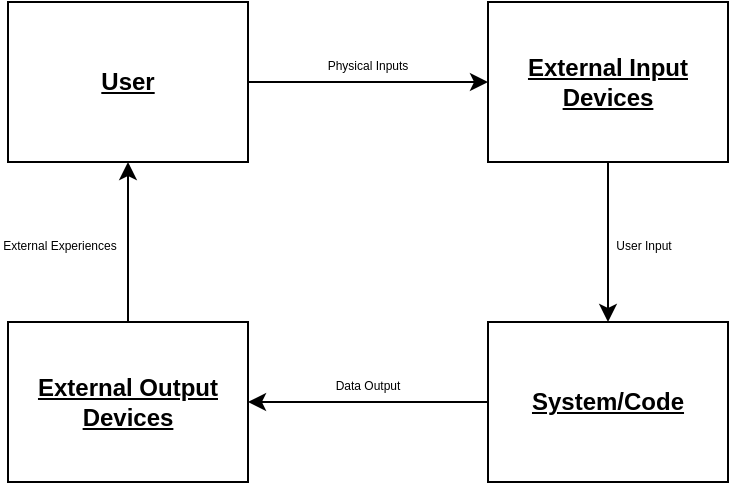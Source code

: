 <mxfile version="12.0.0" pages="3"><diagram id="Hus_qMaBpjH5xvzhXRg9" name="Page-1"><mxGraphModel dx="1683" dy="975" grid="1" gridSize="10" guides="1" tooltips="1" connect="1" arrows="1" fold="1" page="1" pageScale="1" pageWidth="1800" pageHeight="1100" math="0" shadow="0"><root><mxCell id="0"/><mxCell id="1" parent="0"/><mxCell id="OMGSvX6y0arbuARqFivz-1" value="&lt;u&gt;&lt;b&gt;User&lt;/b&gt;&lt;/u&gt;" style="rounded=0;whiteSpace=wrap;html=1;" vertex="1" parent="1"><mxGeometry x="40" y="40" width="120" height="80" as="geometry"/></mxCell><mxCell id="OMGSvX6y0arbuARqFivz-2" style="edgeStyle=orthogonalEdgeStyle;rounded=0;orthogonalLoop=1;jettySize=auto;html=1;exitX=0.5;exitY=1;exitDx=0;exitDy=0;entryX=0.5;entryY=0;entryDx=0;entryDy=0;" edge="1" parent="1" source="OMGSvX6y0arbuARqFivz-3" target="OMGSvX6y0arbuARqFivz-5"><mxGeometry relative="1" as="geometry"/></mxCell><mxCell id="OMGSvX6y0arbuARqFivz-3" value="&lt;u&gt;&lt;b&gt;External Input Devices&lt;/b&gt;&lt;/u&gt;" style="rounded=0;whiteSpace=wrap;html=1;" vertex="1" parent="1"><mxGeometry x="280" y="40" width="120" height="80" as="geometry"/></mxCell><mxCell id="OMGSvX6y0arbuARqFivz-4" style="edgeStyle=orthogonalEdgeStyle;rounded=0;orthogonalLoop=1;jettySize=auto;html=1;exitX=0;exitY=0.5;exitDx=0;exitDy=0;entryX=1;entryY=0.5;entryDx=0;entryDy=0;" edge="1" parent="1" source="OMGSvX6y0arbuARqFivz-5" target="OMGSvX6y0arbuARqFivz-7"><mxGeometry relative="1" as="geometry"/></mxCell><mxCell id="OMGSvX6y0arbuARqFivz-5" value="&lt;b&gt;&lt;u&gt;System/Code&lt;/u&gt;&lt;/b&gt;" style="rounded=0;whiteSpace=wrap;html=1;" vertex="1" parent="1"><mxGeometry x="280" y="200" width="120" height="80" as="geometry"/></mxCell><mxCell id="OMGSvX6y0arbuARqFivz-6" style="edgeStyle=orthogonalEdgeStyle;rounded=0;orthogonalLoop=1;jettySize=auto;html=1;exitX=0.5;exitY=0;exitDx=0;exitDy=0;entryX=0.5;entryY=1;entryDx=0;entryDy=0;" edge="1" parent="1" source="OMGSvX6y0arbuARqFivz-7" target="OMGSvX6y0arbuARqFivz-1"><mxGeometry relative="1" as="geometry"/></mxCell><mxCell id="OMGSvX6y0arbuARqFivz-7" value="&lt;u&gt;&lt;b&gt;External Output Devices&lt;/b&gt;&lt;/u&gt;" style="rounded=0;whiteSpace=wrap;html=1;" vertex="1" parent="1"><mxGeometry x="40" y="200" width="120" height="80" as="geometry"/></mxCell><mxCell id="OMGSvX6y0arbuARqFivz-8" value="" style="endArrow=classic;html=1;exitX=1;exitY=0.5;exitDx=0;exitDy=0;entryX=0;entryY=0.5;entryDx=0;entryDy=0;" edge="1" parent="1" source="OMGSvX6y0arbuARqFivz-1" target="OMGSvX6y0arbuARqFivz-3"><mxGeometry width="50" height="50" relative="1" as="geometry"><mxPoint x="200" y="100" as="sourcePoint"/><mxPoint x="250" y="50" as="targetPoint"/></mxGeometry></mxCell><mxCell id="OMGSvX6y0arbuARqFivz-9" value="&lt;font style=&quot;font-size: 6px&quot;&gt;Physical Inputs&lt;/font&gt;" style="text;html=1;strokeColor=none;fillColor=none;align=center;verticalAlign=middle;whiteSpace=wrap;rounded=0;" vertex="1" parent="1"><mxGeometry x="190" y="60" width="60" height="20" as="geometry"/></mxCell><mxCell id="OMGSvX6y0arbuARqFivz-10" value="&lt;font style=&quot;font-size: 6px&quot;&gt;User Input&lt;/font&gt;" style="text;html=1;strokeColor=none;fillColor=none;align=center;verticalAlign=middle;whiteSpace=wrap;rounded=0;" vertex="1" parent="1"><mxGeometry x="328" y="150" width="60" height="20" as="geometry"/></mxCell><mxCell id="OMGSvX6y0arbuARqFivz-11" value="&lt;font style=&quot;font-size: 6px&quot;&gt;Data Output&lt;/font&gt;" style="text;html=1;strokeColor=none;fillColor=none;align=center;verticalAlign=middle;whiteSpace=wrap;rounded=0;" vertex="1" parent="1"><mxGeometry x="190" y="220" width="60" height="20" as="geometry"/></mxCell><mxCell id="OMGSvX6y0arbuARqFivz-12" value="&lt;font style=&quot;font-size: 6px&quot;&gt;External Experiences&lt;/font&gt;" style="text;html=1;strokeColor=none;fillColor=none;align=center;verticalAlign=middle;whiteSpace=wrap;rounded=0;" vertex="1" parent="1"><mxGeometry x="36" y="150" width="60" height="20" as="geometry"/></mxCell></root></mxGraphModel></diagram><diagram name="Page-2" id="OCaza4iy1yoNEgbGhrGX"><mxGraphModel dx="962" dy="557" grid="1" gridSize="10" guides="1" tooltips="1" connect="1" arrows="1" fold="1" page="1" pageScale="1" pageWidth="850" pageHeight="1100" math="0" shadow="0"><root><mxCell id="-nshCDQJEAJFVjzK7Rkb-0"/><mxCell id="-nshCDQJEAJFVjzK7Rkb-1" parent="-nshCDQJEAJFVjzK7Rkb-0"/><mxCell id="I6M-ZJxbBnzjIBZp0_yV-12" style="edgeStyle=orthogonalEdgeStyle;rounded=0;orthogonalLoop=1;jettySize=auto;html=1;exitX=1;exitY=0.5;exitDx=0;exitDy=0;entryX=0;entryY=0.5;entryDx=0;entryDy=0;" edge="1" parent="-nshCDQJEAJFVjzK7Rkb-1" source="-nshCDQJEAJFVjzK7Rkb-2" target="I6M-ZJxbBnzjIBZp0_yV-0"><mxGeometry relative="1" as="geometry"/></mxCell><mxCell id="-nshCDQJEAJFVjzK7Rkb-2" value="" style="rounded=0;whiteSpace=wrap;html=1;" vertex="1" parent="-nshCDQJEAJFVjzK7Rkb-1"><mxGeometry x="40" y="40" width="200" height="80" as="geometry"/></mxCell><mxCell id="-nshCDQJEAJFVjzK7Rkb-3" value="&lt;u&gt;&lt;b&gt;User&lt;/b&gt;&lt;/u&gt;" style="text;html=1;strokeColor=none;fillColor=none;align=center;verticalAlign=middle;whiteSpace=wrap;rounded=0;" vertex="1" parent="-nshCDQJEAJFVjzK7Rkb-1"><mxGeometry x="120" y="50" width="40" height="20" as="geometry"/></mxCell><mxCell id="-nshCDQJEAJFVjzK7Rkb-4" value="&lt;font style=&quot;font-size: 6px&quot;&gt;&lt;b&gt;Output Methods:&lt;/b&gt;&amp;nbsp; Hands&lt;br&gt;&lt;b&gt;Input Methods:&amp;nbsp;&lt;/b&gt; Eyes, Ears, Hands (Controller Vibration)&lt;br&gt;&lt;/font&gt;" style="text;html=1;strokeColor=none;fillColor=none;align=left;verticalAlign=middle;whiteSpace=wrap;rounded=0;" vertex="1" parent="-nshCDQJEAJFVjzK7Rkb-1"><mxGeometry x="45" y="70" width="190" height="30" as="geometry"/></mxCell><mxCell id="I6M-ZJxbBnzjIBZp0_yV-13" style="edgeStyle=orthogonalEdgeStyle;rounded=0;orthogonalLoop=1;jettySize=auto;html=1;exitX=0.5;exitY=1;exitDx=0;exitDy=0;entryX=0.5;entryY=0;entryDx=0;entryDy=0;" edge="1" parent="-nshCDQJEAJFVjzK7Rkb-1" source="I6M-ZJxbBnzjIBZp0_yV-0" target="I6M-ZJxbBnzjIBZp0_yV-3"><mxGeometry relative="1" as="geometry"><Array as="points"><mxPoint x="541" y="186"/></Array></mxGeometry></mxCell><mxCell id="I6M-ZJxbBnzjIBZp0_yV-0" value="" style="rounded=0;whiteSpace=wrap;html=1;" vertex="1" parent="-nshCDQJEAJFVjzK7Rkb-1"><mxGeometry x="440.686" y="40" width="200" height="80" as="geometry"/></mxCell><mxCell id="I6M-ZJxbBnzjIBZp0_yV-1" value="&lt;u&gt;&lt;b&gt;External Input Devices&lt;/b&gt;&lt;/u&gt;" style="text;html=1;strokeColor=none;fillColor=none;align=center;verticalAlign=middle;whiteSpace=wrap;rounded=0;" vertex="1" parent="-nshCDQJEAJFVjzK7Rkb-1"><mxGeometry x="471" y="50" width="139" height="20" as="geometry"/></mxCell><mxCell id="I6M-ZJxbBnzjIBZp0_yV-2" value="&lt;font style=&quot;font-size: 6px&quot;&gt;&lt;b&gt;Objects:&amp;nbsp;&lt;/b&gt; Keyboard, Mouse, Controller&lt;br&gt;&lt;b&gt;Input:&lt;/b&gt;&amp;nbsp; Interaction from User&lt;br&gt;&lt;b&gt;Output:&lt;/b&gt;&amp;nbsp; Depiction of this Interaction in a Usable Data Format&lt;br&gt;&lt;/font&gt;" style="text;html=1;strokeColor=none;fillColor=none;align=left;verticalAlign=middle;whiteSpace=wrap;rounded=0;" vertex="1" parent="-nshCDQJEAJFVjzK7Rkb-1"><mxGeometry x="446" y="70" width="190" height="40" as="geometry"/></mxCell><mxCell id="I6M-ZJxbBnzjIBZp0_yV-14" style="edgeStyle=orthogonalEdgeStyle;rounded=0;orthogonalLoop=1;jettySize=auto;html=1;exitX=0;exitY=0.5;exitDx=0;exitDy=0;entryX=1;entryY=0.5;entryDx=0;entryDy=0;" edge="1" parent="-nshCDQJEAJFVjzK7Rkb-1" source="I6M-ZJxbBnzjIBZp0_yV-3" target="I6M-ZJxbBnzjIBZp0_yV-8"><mxGeometry relative="1" as="geometry"/></mxCell><mxCell id="I6M-ZJxbBnzjIBZp0_yV-3" value="" style="rounded=0;whiteSpace=wrap;html=1;" vertex="1" parent="-nshCDQJEAJFVjzK7Rkb-1"><mxGeometry x="441" y="251" width="200" height="130" as="geometry"/></mxCell><mxCell id="I6M-ZJxbBnzjIBZp0_yV-4" value="&lt;u&gt;&lt;b&gt;System/Code&lt;/b&gt;&lt;/u&gt;" style="text;html=1;strokeColor=none;fillColor=none;align=center;verticalAlign=middle;whiteSpace=wrap;rounded=0;" vertex="1" parent="-nshCDQJEAJFVjzK7Rkb-1"><mxGeometry x="471" y="261" width="139" height="20" as="geometry"/></mxCell><mxCell id="I6M-ZJxbBnzjIBZp0_yV-5" value="&lt;font style=&quot;font-size: 6px&quot;&gt;&lt;b&gt;Input:&lt;/b&gt;&amp;nbsp; Interaction from User&lt;br&gt;&lt;br&gt;&lt;br&gt;&lt;br&gt;&lt;br&gt;&lt;b&gt;Output:&lt;/b&gt;&amp;nbsp; Depiction of this Interaction in a Usable Data Format&lt;br&gt;&lt;/font&gt;" style="text;html=1;strokeColor=none;fillColor=none;align=left;verticalAlign=middle;whiteSpace=wrap;rounded=0;" vertex="1" parent="-nshCDQJEAJFVjzK7Rkb-1"><mxGeometry x="446" y="284" width="190" height="81" as="geometry"/></mxCell><mxCell id="I6M-ZJxbBnzjIBZp0_yV-6" value="" style="rounded=0;whiteSpace=wrap;html=1;align=left;" vertex="1" parent="-nshCDQJEAJFVjzK7Rkb-1"><mxGeometry x="456" y="301" width="170" height="50" as="geometry"/></mxCell><mxCell id="I6M-ZJxbBnzjIBZp0_yV-7" value="&lt;font style=&quot;font-size: 6px&quot;&gt;From this data, use valid inputs to modify the game state and modify the state from variables/changes in the system's internal state&lt;/font&gt;" style="text;html=1;strokeColor=none;fillColor=none;align=left;verticalAlign=middle;whiteSpace=wrap;rounded=0;" vertex="1" parent="-nshCDQJEAJFVjzK7Rkb-1"><mxGeometry x="461" y="293" width="160" height="58" as="geometry"/></mxCell><mxCell id="I6M-ZJxbBnzjIBZp0_yV-11" style="edgeStyle=orthogonalEdgeStyle;rounded=0;orthogonalLoop=1;jettySize=auto;html=1;exitX=0.5;exitY=0;exitDx=0;exitDy=0;entryX=0.5;entryY=1;entryDx=0;entryDy=0;" edge="1" parent="-nshCDQJEAJFVjzK7Rkb-1" source="I6M-ZJxbBnzjIBZp0_yV-8" target="-nshCDQJEAJFVjzK7Rkb-2"><mxGeometry relative="1" as="geometry"/></mxCell><mxCell id="I6M-ZJxbBnzjIBZp0_yV-8" value="" style="rounded=0;whiteSpace=wrap;html=1;" vertex="1" parent="-nshCDQJEAJFVjzK7Rkb-1"><mxGeometry x="40" y="266" width="200" height="100" as="geometry"/></mxCell><mxCell id="I6M-ZJxbBnzjIBZp0_yV-9" value="&lt;u&gt;&lt;b&gt;External Output Devices&lt;/b&gt;&lt;/u&gt;" style="text;html=1;strokeColor=none;fillColor=none;align=center;verticalAlign=middle;whiteSpace=wrap;rounded=0;" vertex="1" parent="-nshCDQJEAJFVjzK7Rkb-1"><mxGeometry x="65.5" y="276" width="150" height="20" as="geometry"/></mxCell><mxCell id="I6M-ZJxbBnzjIBZp0_yV-10" value="&lt;font style=&quot;font-size: 6px&quot;&gt;&lt;b&gt;Input:&lt;/b&gt;&amp;nbsp; Data for Outputting (Images, Audio, User Feedback (Controller Vibration)&lt;br&gt;&lt;b&gt;Output:&lt;/b&gt;&amp;nbsp; Output data accordingly (Images to Display, Audio to Speakers/Headphones, Vibration to Controller)&lt;br&gt;&lt;/font&gt;" style="text;html=1;strokeColor=none;fillColor=none;align=left;verticalAlign=middle;whiteSpace=wrap;rounded=0;" vertex="1" parent="-nshCDQJEAJFVjzK7Rkb-1"><mxGeometry x="46" y="296" width="190" height="60" as="geometry"/></mxCell><mxCell id="I6M-ZJxbBnzjIBZp0_yV-15" value="&lt;font style=&quot;font-size: 6px&quot;&gt;Output from System&lt;/font&gt;" style="text;html=1;strokeColor=none;fillColor=none;align=center;verticalAlign=middle;whiteSpace=wrap;rounded=0;" vertex="1" parent="-nshCDQJEAJFVjzK7Rkb-1"><mxGeometry x="310" y="296" width="60" height="20" as="geometry"/></mxCell><mxCell id="I6M-ZJxbBnzjIBZp0_yV-16" value="&lt;font style=&quot;font-size: 6px&quot;&gt;Input to External Output Devices&lt;/font&gt;" style="text;html=1;strokeColor=none;fillColor=none;align=center;verticalAlign=middle;whiteSpace=wrap;rounded=0;" vertex="1" parent="-nshCDQJEAJFVjzK7Rkb-1"><mxGeometry x="290" y="310" width="100" height="20" as="geometry"/></mxCell><mxCell id="I6M-ZJxbBnzjIBZp0_yV-17" value="&lt;font style=&quot;font-size: 6px&quot;&gt;Output from User&lt;/font&gt;" style="text;html=1;strokeColor=none;fillColor=none;align=center;verticalAlign=middle;whiteSpace=wrap;rounded=0;" vertex="1" parent="-nshCDQJEAJFVjzK7Rkb-1"><mxGeometry x="310" y="60" width="60" height="20" as="geometry"/></mxCell><mxCell id="I6M-ZJxbBnzjIBZp0_yV-18" value="&lt;font style=&quot;font-size: 6px&quot;&gt;Input to External Input Devices&lt;/font&gt;" style="text;html=1;strokeColor=none;fillColor=none;align=center;verticalAlign=middle;whiteSpace=wrap;rounded=0;" vertex="1" parent="-nshCDQJEAJFVjzK7Rkb-1"><mxGeometry x="290" y="74" width="100" height="20" as="geometry"/></mxCell><mxCell id="I6M-ZJxbBnzjIBZp0_yV-19" value="&lt;font style=&quot;font-size: 6px&quot;&gt;Input to System&lt;/font&gt;" style="text;html=1;strokeColor=none;fillColor=none;align=center;verticalAlign=middle;whiteSpace=wrap;rounded=0;" vertex="1" parent="-nshCDQJEAJFVjzK7Rkb-1"><mxGeometry x="537" y="170.5" width="60" height="20" as="geometry"/></mxCell><mxCell id="I6M-ZJxbBnzjIBZp0_yV-20" value="&lt;font style=&quot;font-size: 6px&quot;&gt;Output from External Input Devices&lt;/font&gt;" style="text;html=1;strokeColor=none;fillColor=none;align=center;verticalAlign=middle;whiteSpace=wrap;rounded=0;" vertex="1" parent="-nshCDQJEAJFVjzK7Rkb-1"><mxGeometry x="477" y="170.5" width="60" height="20" as="geometry"/></mxCell><mxCell id="I6M-ZJxbBnzjIBZp0_yV-24" value="&lt;font style=&quot;font-size: 6px&quot;&gt;Input to User&lt;/font&gt;" style="text;html=1;strokeColor=none;fillColor=none;align=center;verticalAlign=middle;whiteSpace=wrap;rounded=0;" vertex="1" parent="-nshCDQJEAJFVjzK7Rkb-1"><mxGeometry x="137" y="181" width="60" height="20" as="geometry"/></mxCell><mxCell id="I6M-ZJxbBnzjIBZp0_yV-25" value="&lt;font style=&quot;font-size: 6px&quot;&gt;Output from External Output Devices&lt;/font&gt;" style="text;html=1;strokeColor=none;fillColor=none;align=center;verticalAlign=middle;whiteSpace=wrap;rounded=0;" vertex="1" parent="-nshCDQJEAJFVjzK7Rkb-1"><mxGeometry x="77" y="181" width="60" height="20" as="geometry"/></mxCell></root></mxGraphModel></diagram><diagram name="Page-3" id="qFzS1wxzxme-up9Cs5A3"><mxGraphModel dx="1403" dy="813" grid="1" gridSize="10" guides="1" tooltips="1" connect="1" arrows="1" fold="1" page="1" pageScale="1" pageWidth="1800" pageHeight="1100" math="0" shadow="0"><root><mxCell id="OEaVPv4MtX2Lpiq75oyi-0"/><mxCell id="OEaVPv4MtX2Lpiq75oyi-1" parent="OEaVPv4MtX2Lpiq75oyi-0"/><mxCell id="2yjaJOCI2MN68jqtt-5G-44" style="edgeStyle=orthogonalEdgeStyle;rounded=0;orthogonalLoop=1;jettySize=auto;html=1;exitX=1;exitY=0.5;exitDx=0;exitDy=0;entryX=0;entryY=0.5;entryDx=0;entryDy=0;endArrow=classic;endFill=1;strokeColor=#000000;fontColor=#FF3333;dashed=1;" edge="1" parent="OEaVPv4MtX2Lpiq75oyi-1" source="OEaVPv4MtX2Lpiq75oyi-2" target="4j9xrMzSx9psB-aa6PdP-21"><mxGeometry relative="1" as="geometry"/></mxCell><mxCell id="OEaVPv4MtX2Lpiq75oyi-2" value="" style="rounded=0;whiteSpace=wrap;html=1;" parent="OEaVPv4MtX2Lpiq75oyi-1" vertex="1"><mxGeometry x="40" y="40" width="400" height="280" as="geometry"/></mxCell><mxCell id="OEaVPv4MtX2Lpiq75oyi-3" value="&lt;b&gt;&lt;u&gt;User&lt;/u&gt;&lt;/b&gt;" style="text;html=1;strokeColor=none;fillColor=none;align=center;verticalAlign=middle;whiteSpace=wrap;rounded=0;" parent="OEaVPv4MtX2Lpiq75oyi-1" vertex="1"><mxGeometry x="220" y="60" width="40" height="20" as="geometry"/></mxCell><mxCell id="4j9xrMzSx9psB-aa6PdP-16" style="edgeStyle=orthogonalEdgeStyle;rounded=0;orthogonalLoop=1;jettySize=auto;html=1;exitX=1;exitY=0.5;exitDx=0;exitDy=0;entryX=0;entryY=0.5;entryDx=0;entryDy=0;strokeColor=#FF3333;fontColor=#FF3333;" parent="OEaVPv4MtX2Lpiq75oyi-1" source="4j9xrMzSx9psB-aa6PdP-1" target="4j9xrMzSx9psB-aa6PdP-5" edge="1"><mxGeometry relative="1" as="geometry"/></mxCell><mxCell id="4j9xrMzSx9psB-aa6PdP-1" value="" style="rounded=0;whiteSpace=wrap;html=1;" parent="OEaVPv4MtX2Lpiq75oyi-1" vertex="1"><mxGeometry x="60" y="90" width="180" height="80" as="geometry"/></mxCell><mxCell id="4j9xrMzSx9psB-aa6PdP-2" value="&lt;font style=&quot;font-size: 8px&quot;&gt;&lt;u&gt;Processing&lt;/u&gt;&lt;/font&gt;" style="text;html=1;strokeColor=none;fillColor=none;align=center;verticalAlign=middle;whiteSpace=wrap;rounded=0;" parent="OEaVPv4MtX2Lpiq75oyi-1" vertex="1"><mxGeometry x="105" y="90" width="90" height="20" as="geometry"/></mxCell><mxCell id="4j9xrMzSx9psB-aa6PdP-4" value="&lt;font style=&quot;font-size: 6px&quot;&gt;- Use input to understand the situation/game state to formulate ideas/strategy&lt;br&gt;- Translate this strategy to matching output to complete this strategy or to move closer to it&lt;br&gt;&lt;/font&gt;" style="text;html=1;strokeColor=none;fillColor=none;align=left;verticalAlign=middle;whiteSpace=wrap;rounded=0;" parent="OEaVPv4MtX2Lpiq75oyi-1" vertex="1"><mxGeometry x="65" y="104" width="170" height="60" as="geometry"/></mxCell><mxCell id="4j9xrMzSx9psB-aa6PdP-20" style="edgeStyle=orthogonalEdgeStyle;rounded=0;orthogonalLoop=1;jettySize=auto;html=1;exitX=1;exitY=0.5;exitDx=0;exitDy=0;entryX=1;entryY=0.5;entryDx=0;entryDy=0;startArrow=none;startFill=0;endArrow=classic;endFill=1;strokeColor=#FF3333;fontColor=#FF3333;" parent="OEaVPv4MtX2Lpiq75oyi-1" source="4j9xrMzSx9psB-aa6PdP-5" target="OEaVPv4MtX2Lpiq75oyi-2" edge="1"><mxGeometry relative="1" as="geometry"/></mxCell><mxCell id="4j9xrMzSx9psB-aa6PdP-5" value="" style="rounded=0;whiteSpace=wrap;html=1;" parent="OEaVPv4MtX2Lpiq75oyi-1" vertex="1"><mxGeometry x="352.5" y="165" width="50" height="30" as="geometry"/></mxCell><mxCell id="4j9xrMzSx9psB-aa6PdP-6" value="&lt;font style=&quot;font-size: 8px&quot;&gt;&lt;u&gt;Output&lt;/u&gt;&lt;/font&gt;" style="text;html=1;strokeColor=none;fillColor=none;align=center;verticalAlign=middle;whiteSpace=wrap;rounded=0;" parent="OEaVPv4MtX2Lpiq75oyi-1" vertex="1"><mxGeometry x="360" y="165" width="35" height="20" as="geometry"/></mxCell><mxCell id="4j9xrMzSx9psB-aa6PdP-7" value="&lt;font style=&quot;font-size: 6px&quot;&gt;- Hands&lt;br&gt;&lt;/font&gt;" style="text;html=1;strokeColor=none;fillColor=none;align=left;verticalAlign=middle;whiteSpace=wrap;rounded=0;" parent="OEaVPv4MtX2Lpiq75oyi-1" vertex="1"><mxGeometry x="360" y="179" width="35" height="16" as="geometry"/></mxCell><mxCell id="4j9xrMzSx9psB-aa6PdP-11" value="" style="rounded=0;whiteSpace=wrap;html=1;" parent="OEaVPv4MtX2Lpiq75oyi-1" vertex="1"><mxGeometry x="215" y="230" width="50" height="60" as="geometry"/></mxCell><mxCell id="4j9xrMzSx9psB-aa6PdP-15" style="edgeStyle=orthogonalEdgeStyle;rounded=0;orthogonalLoop=1;jettySize=auto;html=1;exitX=0.5;exitY=0;exitDx=0;exitDy=0;entryX=0.5;entryY=1;entryDx=0;entryDy=0;strokeColor=#FF3333;fontColor=#FF3333;" parent="OEaVPv4MtX2Lpiq75oyi-1" source="4j9xrMzSx9psB-aa6PdP-12" target="4j9xrMzSx9psB-aa6PdP-1" edge="1"><mxGeometry relative="1" as="geometry"/></mxCell><mxCell id="4j9xrMzSx9psB-aa6PdP-12" value="&lt;font style=&quot;font-size: 8px&quot;&gt;&lt;u&gt;Input&lt;/u&gt;&lt;/font&gt;" style="text;html=1;strokeColor=none;fillColor=none;align=center;verticalAlign=middle;whiteSpace=wrap;rounded=0;" parent="OEaVPv4MtX2Lpiq75oyi-1" vertex="1"><mxGeometry x="222.5" y="230" width="35" height="20" as="geometry"/></mxCell><mxCell id="4j9xrMzSx9psB-aa6PdP-19" style="edgeStyle=orthogonalEdgeStyle;rounded=0;orthogonalLoop=1;jettySize=auto;html=1;exitX=0.5;exitY=1;exitDx=0;exitDy=0;entryX=0.5;entryY=1;entryDx=0;entryDy=0;strokeColor=#FF3333;fontColor=#FF3333;endArrow=none;endFill=0;startArrow=classic;startFill=1;" parent="OEaVPv4MtX2Lpiq75oyi-1" source="4j9xrMzSx9psB-aa6PdP-13" target="OEaVPv4MtX2Lpiq75oyi-2" edge="1"><mxGeometry relative="1" as="geometry"/></mxCell><mxCell id="4j9xrMzSx9psB-aa6PdP-13" value="&lt;font style=&quot;font-size: 6px&quot;&gt;- Eyes&lt;br&gt;- Ears&lt;br&gt;- Hands&lt;br&gt;&lt;/font&gt;" style="text;html=1;strokeColor=none;fillColor=none;align=left;verticalAlign=middle;whiteSpace=wrap;rounded=0;" parent="OEaVPv4MtX2Lpiq75oyi-1" vertex="1"><mxGeometry x="223" y="244" width="35" height="46" as="geometry"/></mxCell><mxCell id="2yjaJOCI2MN68jqtt-5G-45" style="edgeStyle=orthogonalEdgeStyle;rounded=0;orthogonalLoop=1;jettySize=auto;html=1;exitX=0.5;exitY=1;exitDx=0;exitDy=0;entryX=0.5;entryY=0;entryDx=0;entryDy=0;endArrow=classic;endFill=1;strokeColor=#000000;fontColor=#FF3333;" edge="1" parent="OEaVPv4MtX2Lpiq75oyi-1" source="4j9xrMzSx9psB-aa6PdP-21" target="2yjaJOCI2MN68jqtt-5G-27"><mxGeometry relative="1" as="geometry"/></mxCell><mxCell id="4j9xrMzSx9psB-aa6PdP-21" value="" style="rounded=0;whiteSpace=wrap;html=1;" parent="OEaVPv4MtX2Lpiq75oyi-1" vertex="1"><mxGeometry x="720" y="50" width="290" height="260" as="geometry"/></mxCell><mxCell id="4j9xrMzSx9psB-aa6PdP-22" value="&lt;b&gt;&lt;u&gt;External Input Devices&lt;/u&gt;&lt;/b&gt;" style="text;html=1;strokeColor=none;fillColor=none;align=center;verticalAlign=middle;whiteSpace=wrap;rounded=0;" parent="OEaVPv4MtX2Lpiq75oyi-1" vertex="1"><mxGeometry x="790.329" y="70" width="150" height="20" as="geometry"/></mxCell><mxCell id="4j9xrMzSx9psB-aa6PdP-24" value="" style="rounded=0;whiteSpace=wrap;html=1;" parent="OEaVPv4MtX2Lpiq75oyi-1" vertex="1"><mxGeometry x="761" y="155" width="60" height="50" as="geometry"/></mxCell><mxCell id="4j9xrMzSx9psB-aa6PdP-25" value="&lt;font style=&quot;font-size: 8px&quot;&gt;&lt;u&gt;Input&lt;/u&gt;&lt;/font&gt;" style="text;html=1;strokeColor=none;fillColor=none;align=center;verticalAlign=middle;whiteSpace=wrap;rounded=0;" parent="OEaVPv4MtX2Lpiq75oyi-1" vertex="1"><mxGeometry x="768.5" y="155" width="45" height="20" as="geometry"/></mxCell><mxCell id="4j9xrMzSx9psB-aa6PdP-26" value="&lt;font style=&quot;font-size: 6px&quot;&gt;- User Interaction with Devices&lt;br&gt;&lt;/font&gt;" style="text;html=1;strokeColor=none;fillColor=none;align=left;verticalAlign=middle;whiteSpace=wrap;rounded=0;" parent="OEaVPv4MtX2Lpiq75oyi-1" vertex="1"><mxGeometry x="764" y="168" width="55" height="34" as="geometry"/></mxCell><mxCell id="2yjaJOCI2MN68jqtt-5G-43" style="edgeStyle=orthogonalEdgeStyle;rounded=0;orthogonalLoop=1;jettySize=auto;html=1;exitX=0.5;exitY=1;exitDx=0;exitDy=0;entryX=0.5;entryY=1;entryDx=0;entryDy=0;endArrow=classic;endFill=1;strokeColor=#FF3333;fontColor=#FF3333;" edge="1" parent="OEaVPv4MtX2Lpiq75oyi-1" source="4j9xrMzSx9psB-aa6PdP-31" target="4j9xrMzSx9psB-aa6PdP-21"><mxGeometry relative="1" as="geometry"/></mxCell><mxCell id="4j9xrMzSx9psB-aa6PdP-31" value="" style="rounded=0;whiteSpace=wrap;html=1;" parent="OEaVPv4MtX2Lpiq75oyi-1" vertex="1"><mxGeometry x="816" y="224" width="95" height="60" as="geometry"/></mxCell><mxCell id="4j9xrMzSx9psB-aa6PdP-33" value="&lt;font style=&quot;font-size: 8px&quot;&gt;&lt;u&gt;Output&lt;/u&gt;&lt;/font&gt;" style="text;html=1;strokeColor=none;fillColor=none;align=center;verticalAlign=middle;whiteSpace=wrap;rounded=0;" parent="OEaVPv4MtX2Lpiq75oyi-1" vertex="1"><mxGeometry x="846" y="224" width="35" height="20" as="geometry"/></mxCell><mxCell id="4j9xrMzSx9psB-aa6PdP-35" value="&lt;font style=&quot;font-size: 6px&quot;&gt;- Translation of Interactions Made, Usable by System&lt;br&gt;&lt;/font&gt;" style="text;html=1;strokeColor=none;fillColor=none;align=left;verticalAlign=middle;whiteSpace=wrap;rounded=0;" parent="OEaVPv4MtX2Lpiq75oyi-1" vertex="1"><mxGeometry x="825" y="232" width="77" height="46" as="geometry"/></mxCell><mxCell id="2yjaJOCI2MN68jqtt-5G-42" style="edgeStyle=orthogonalEdgeStyle;rounded=0;orthogonalLoop=1;jettySize=auto;html=1;exitX=0.5;exitY=1;exitDx=0;exitDy=0;entryX=0.5;entryY=0;entryDx=0;entryDy=0;endArrow=classic;endFill=1;strokeColor=#FF3333;fontColor=#FF3333;" edge="1" parent="OEaVPv4MtX2Lpiq75oyi-1" source="4j9xrMzSx9psB-aa6PdP-36" target="4j9xrMzSx9psB-aa6PdP-33"><mxGeometry relative="1" as="geometry"/></mxCell><mxCell id="4j9xrMzSx9psB-aa6PdP-36" value="" style="rounded=0;whiteSpace=wrap;html=1;" parent="OEaVPv4MtX2Lpiq75oyi-1" vertex="1"><mxGeometry x="876" y="102" width="95" height="65" as="geometry"/></mxCell><mxCell id="4j9xrMzSx9psB-aa6PdP-37" value="&lt;font style=&quot;font-size: 8px&quot;&gt;&lt;u&gt;Device Types&lt;/u&gt;&lt;/font&gt;" style="text;html=1;strokeColor=none;fillColor=none;align=center;verticalAlign=middle;whiteSpace=wrap;rounded=0;" parent="OEaVPv4MtX2Lpiq75oyi-1" vertex="1"><mxGeometry x="893.5" y="102" width="60" height="20" as="geometry"/></mxCell><mxCell id="4j9xrMzSx9psB-aa6PdP-38" value="&lt;font style=&quot;font-size: 6px&quot;&gt;- Keyboard&lt;br&gt;- Mouse&lt;br&gt;- (Optional) Controller&lt;br&gt;&lt;/font&gt;" style="text;html=1;strokeColor=none;fillColor=none;align=left;verticalAlign=middle;whiteSpace=wrap;rounded=0;" parent="OEaVPv4MtX2Lpiq75oyi-1" vertex="1"><mxGeometry x="885" y="117" width="77" height="46" as="geometry"/></mxCell><mxCell id="2yjaJOCI2MN68jqtt-5G-47" style="edgeStyle=orthogonalEdgeStyle;rounded=0;orthogonalLoop=1;jettySize=auto;html=1;exitX=0.5;exitY=0;exitDx=0;exitDy=0;entryX=0.5;entryY=1;entryDx=0;entryDy=0;endArrow=classic;endFill=1;strokeColor=#000000;fontColor=#FF3333;dashed=1;" edge="1" parent="OEaVPv4MtX2Lpiq75oyi-1" source="2yjaJOCI2MN68jqtt-5G-18" target="OEaVPv4MtX2Lpiq75oyi-2"><mxGeometry relative="1" as="geometry"/></mxCell><mxCell id="2yjaJOCI2MN68jqtt-5G-18" value="" style="rounded=0;whiteSpace=wrap;html=1;" vertex="1" parent="OEaVPv4MtX2Lpiq75oyi-1"><mxGeometry x="82" y="522" width="315" height="235" as="geometry"/></mxCell><mxCell id="2yjaJOCI2MN68jqtt-5G-19" value="&lt;font size=&quot;1&quot;&gt;&lt;u style=&quot;font-size: 12px&quot;&gt;&lt;b&gt;External Output Devices&lt;/b&gt;&lt;/u&gt;&lt;/font&gt;" style="text;html=1;strokeColor=none;fillColor=none;align=center;verticalAlign=middle;whiteSpace=wrap;rounded=0;" vertex="1" parent="OEaVPv4MtX2Lpiq75oyi-1"><mxGeometry x="168" y="544" width="159" height="20" as="geometry"/></mxCell><mxCell id="2yjaJOCI2MN68jqtt-5G-34" style="edgeStyle=orthogonalEdgeStyle;rounded=0;orthogonalLoop=1;jettySize=auto;html=1;exitX=0;exitY=0.25;exitDx=0;exitDy=0;entryX=0.873;entryY=0.995;entryDx=0;entryDy=0;entryPerimeter=0;endArrow=classic;endFill=1;strokeColor=#FF3333;fontColor=#FF3333;" edge="1" parent="OEaVPv4MtX2Lpiq75oyi-1" source="2yjaJOCI2MN68jqtt-5G-0" target="2yjaJOCI2MN68jqtt-5G-15"><mxGeometry relative="1" as="geometry"><Array as="points"><mxPoint x="197" y="694"/><mxPoint x="197" y="667"/><mxPoint x="328" y="667"/></Array></mxGeometry></mxCell><mxCell id="2yjaJOCI2MN68jqtt-5G-35" style="edgeStyle=orthogonalEdgeStyle;rounded=0;orthogonalLoop=1;jettySize=auto;html=1;exitX=0;exitY=0.5;exitDx=0;exitDy=0;entryX=0.519;entryY=0.995;entryDx=0;entryDy=0;entryPerimeter=0;endArrow=classic;endFill=1;strokeColor=#FF3333;fontColor=#FF3333;" edge="1" parent="OEaVPv4MtX2Lpiq75oyi-1" source="2yjaJOCI2MN68jqtt-5G-0" target="2yjaJOCI2MN68jqtt-5G-15"><mxGeometry relative="1" as="geometry"/></mxCell><mxCell id="2yjaJOCI2MN68jqtt-5G-36" style="edgeStyle=orthogonalEdgeStyle;rounded=0;orthogonalLoop=1;jettySize=auto;html=1;exitX=0;exitY=0.75;exitDx=0;exitDy=0;entryX=0.146;entryY=0.999;entryDx=0;entryDy=0;entryPerimeter=0;endArrow=classic;endFill=1;strokeColor=#FF3333;fontColor=#FF3333;" edge="1" parent="OEaVPv4MtX2Lpiq75oyi-1" source="2yjaJOCI2MN68jqtt-5G-0" target="2yjaJOCI2MN68jqtt-5G-15"><mxGeometry relative="1" as="geometry"/></mxCell><mxCell id="2yjaJOCI2MN68jqtt-5G-0" value="" style="rounded=0;whiteSpace=wrap;html=1;" vertex="1" parent="OEaVPv4MtX2Lpiq75oyi-1"><mxGeometry x="204.5" y="677.5" width="86" height="68" as="geometry"/></mxCell><mxCell id="2yjaJOCI2MN68jqtt-5G-1" value="&lt;font style=&quot;font-size: 8px&quot;&gt;&lt;u&gt;Input&lt;/u&gt;&lt;/font&gt;" style="text;html=1;strokeColor=none;fillColor=none;align=center;verticalAlign=middle;whiteSpace=wrap;rounded=0;" vertex="1" parent="OEaVPv4MtX2Lpiq75oyi-1"><mxGeometry x="231.5" y="677" width="32" height="20" as="geometry"/></mxCell><mxCell id="2yjaJOCI2MN68jqtt-5G-2" value="&lt;font style=&quot;font-size: 6px&quot;&gt;- Game State Display&lt;br&gt;- Game Audio&lt;br&gt;- User Feedback&lt;br&gt;&lt;/font&gt;" style="text;html=1;strokeColor=none;fillColor=none;align=left;verticalAlign=middle;whiteSpace=wrap;rounded=0;" vertex="1" parent="OEaVPv4MtX2Lpiq75oyi-1"><mxGeometry x="209.5" y="684.5" width="77" height="61" as="geometry"/></mxCell><mxCell id="2yjaJOCI2MN68jqtt-5G-37" style="edgeStyle=orthogonalEdgeStyle;rounded=0;orthogonalLoop=1;jettySize=auto;html=1;exitX=0.087;exitY=0.001;exitDx=0;exitDy=0;entryX=0.5;entryY=0;entryDx=0;entryDy=0;endArrow=classic;endFill=1;strokeColor=#FF3333;fontColor=#FF3333;exitPerimeter=0;" edge="1" parent="OEaVPv4MtX2Lpiq75oyi-1" source="2yjaJOCI2MN68jqtt-5G-15" target="2yjaJOCI2MN68jqtt-5G-18"><mxGeometry relative="1" as="geometry"><Array as="points"><mxPoint x="147" y="537"/><mxPoint x="239" y="537"/></Array></mxGeometry></mxCell><mxCell id="2yjaJOCI2MN68jqtt-5G-15" value="" style="rounded=0;whiteSpace=wrap;html=1;" vertex="1" parent="OEaVPv4MtX2Lpiq75oyi-1"><mxGeometry x="127" y="578.5" width="230" height="60" as="geometry"/></mxCell><mxCell id="2yjaJOCI2MN68jqtt-5G-16" value="&lt;font style=&quot;font-size: 8px&quot;&gt;&lt;u&gt;Output&lt;/u&gt;&lt;/font&gt;" style="text;html=1;strokeColor=none;fillColor=none;align=center;verticalAlign=middle;whiteSpace=wrap;rounded=0;" vertex="1" parent="OEaVPv4MtX2Lpiq75oyi-1"><mxGeometry x="226" y="578" width="32" height="20" as="geometry"/></mxCell><mxCell id="2yjaJOCI2MN68jqtt-5G-3" value="" style="rounded=0;whiteSpace=wrap;html=1;" vertex="1" parent="OEaVPv4MtX2Lpiq75oyi-1"><mxGeometry x="306" y="602" width="40" height="27" as="geometry"/></mxCell><mxCell id="2yjaJOCI2MN68jqtt-5G-4" value="&lt;font style=&quot;font-size: 8px&quot;&gt;Display&lt;/font&gt;" style="text;html=1;strokeColor=none;fillColor=none;align=center;verticalAlign=middle;whiteSpace=wrap;rounded=0;" vertex="1" parent="OEaVPv4MtX2Lpiq75oyi-1"><mxGeometry x="310" y="602.5" width="32" height="20" as="geometry"/></mxCell><mxCell id="2yjaJOCI2MN68jqtt-5G-8" value="" style="rounded=0;whiteSpace=wrap;html=1;" vertex="1" parent="OEaVPv4MtX2Lpiq75oyi-1"><mxGeometry x="202.5" y="602" width="91" height="27" as="geometry"/></mxCell><mxCell id="2yjaJOCI2MN68jqtt-5G-9" value="&lt;font style=&quot;font-size: 8px&quot;&gt;Speakers/Headphones&lt;/font&gt;" style="text;html=1;strokeColor=none;fillColor=none;align=center;verticalAlign=middle;whiteSpace=wrap;rounded=0;" vertex="1" parent="OEaVPv4MtX2Lpiq75oyi-1"><mxGeometry x="202" y="602" width="92" height="20" as="geometry"/></mxCell><mxCell id="2yjaJOCI2MN68jqtt-5G-13" value="" style="rounded=0;whiteSpace=wrap;html=1;" vertex="1" parent="OEaVPv4MtX2Lpiq75oyi-1"><mxGeometry x="136" y="602" width="55" height="27" as="geometry"/></mxCell><mxCell id="2yjaJOCI2MN68jqtt-5G-14" value="&lt;font style=&quot;font-size: 8px&quot;&gt;Controller&lt;/font&gt;" style="text;html=1;strokeColor=none;fillColor=none;align=center;verticalAlign=middle;whiteSpace=wrap;rounded=0;" vertex="1" parent="OEaVPv4MtX2Lpiq75oyi-1"><mxGeometry x="138" y="602" width="51" height="20" as="geometry"/></mxCell><mxCell id="2yjaJOCI2MN68jqtt-5G-46" style="edgeStyle=orthogonalEdgeStyle;rounded=0;orthogonalLoop=1;jettySize=auto;html=1;exitX=0;exitY=0.5;exitDx=0;exitDy=0;entryX=1;entryY=0.5;entryDx=0;entryDy=0;endArrow=classic;endFill=1;strokeColor=#000000;fontColor=#FF3333;" edge="1" parent="OEaVPv4MtX2Lpiq75oyi-1" source="2yjaJOCI2MN68jqtt-5G-27" target="2yjaJOCI2MN68jqtt-5G-18"><mxGeometry relative="1" as="geometry"/></mxCell><mxCell id="2yjaJOCI2MN68jqtt-5G-27" value="" style="rounded=0;whiteSpace=wrap;html=1;fontColor=#FF3333;" vertex="1" parent="OEaVPv4MtX2Lpiq75oyi-1"><mxGeometry x="655.5" y="464.5" width="420" height="350" as="geometry"/></mxCell><mxCell id="2yjaJOCI2MN68jqtt-5G-20" style="edgeStyle=orthogonalEdgeStyle;rounded=0;orthogonalLoop=1;jettySize=auto;html=1;exitX=0;exitY=0.942;exitDx=0;exitDy=0;entryX=0.002;entryY=0.067;entryDx=0;entryDy=0;entryPerimeter=0;exitPerimeter=0;fontColor=#FF3333;strokeColor=#FF3333;" edge="1" parent="OEaVPv4MtX2Lpiq75oyi-1" source="4j9xrMzSx9psB-aa6PdP-41" target="4j9xrMzSx9psB-aa6PdP-41"><mxGeometry relative="1" as="geometry"><mxPoint x="725.5" y="634.5" as="targetPoint"/><Array as="points"><mxPoint x="820.5" y="678.5"/><mxPoint x="805.5" y="678.5"/><mxPoint x="805.5" y="581.5"/></Array></mxGeometry></mxCell><mxCell id="2yjaJOCI2MN68jqtt-5G-24" style="edgeStyle=orthogonalEdgeStyle;rounded=0;orthogonalLoop=1;jettySize=auto;html=1;exitX=0.25;exitY=1;exitDx=0;exitDy=0;entryX=0.5;entryY=0;entryDx=0;entryDy=0;strokeColor=#FF3333;fontColor=#FF3333;" edge="1" parent="OEaVPv4MtX2Lpiq75oyi-1" source="4j9xrMzSx9psB-aa6PdP-41" target="4j9xrMzSx9psB-aa6PdP-45"><mxGeometry relative="1" as="geometry"/></mxCell><mxCell id="2yjaJOCI2MN68jqtt-5G-25" style="edgeStyle=orthogonalEdgeStyle;rounded=0;orthogonalLoop=1;jettySize=auto;html=1;exitX=0.5;exitY=1;exitDx=0;exitDy=0;entryX=0.5;entryY=0;entryDx=0;entryDy=0;strokeColor=#FF3333;fontColor=#FF3333;" edge="1" parent="OEaVPv4MtX2Lpiq75oyi-1" source="4j9xrMzSx9psB-aa6PdP-41" target="4j9xrMzSx9psB-aa6PdP-48"><mxGeometry relative="1" as="geometry"/></mxCell><mxCell id="2yjaJOCI2MN68jqtt-5G-26" style="edgeStyle=orthogonalEdgeStyle;rounded=0;orthogonalLoop=1;jettySize=auto;html=1;exitX=0.75;exitY=1;exitDx=0;exitDy=0;entryX=0.5;entryY=0;entryDx=0;entryDy=0;strokeColor=#FF3333;fontColor=#FF3333;" edge="1" parent="OEaVPv4MtX2Lpiq75oyi-1" source="4j9xrMzSx9psB-aa6PdP-41" target="4j9xrMzSx9psB-aa6PdP-51"><mxGeometry relative="1" as="geometry"/></mxCell><mxCell id="4j9xrMzSx9psB-aa6PdP-41" value="" style="rounded=0;whiteSpace=wrap;html=1;" parent="OEaVPv4MtX2Lpiq75oyi-1" vertex="1"><mxGeometry x="840.5" y="574.5" width="120" height="110" as="geometry"/></mxCell><mxCell id="4j9xrMzSx9psB-aa6PdP-42" value="&lt;font style=&quot;font-size: 8px&quot;&gt;&lt;u&gt;Game Objects&lt;/u&gt;&lt;/font&gt;" style="text;html=1;strokeColor=none;fillColor=none;align=center;verticalAlign=middle;whiteSpace=wrap;rounded=0;" parent="OEaVPv4MtX2Lpiq75oyi-1" vertex="1"><mxGeometry x="870" y="574.5" width="60" height="20" as="geometry"/></mxCell><mxCell id="4j9xrMzSx9psB-aa6PdP-43" value="&lt;font style=&quot;font-size: 6px&quot;&gt;- Player Objects&lt;br&gt;- Non-Playable Character Objects&lt;br&gt;- Game Environment Objects&lt;br&gt;- Game Effect Objects&lt;br&gt;- Game Music&lt;br&gt;- ...&lt;br&gt;&lt;/font&gt;" style="text;html=1;strokeColor=none;fillColor=none;align=left;verticalAlign=middle;whiteSpace=wrap;rounded=0;" parent="OEaVPv4MtX2Lpiq75oyi-1" vertex="1"><mxGeometry x="849.5" y="589.5" width="101" height="85" as="geometry"/></mxCell><mxCell id="2yjaJOCI2MN68jqtt-5G-31" style="edgeStyle=orthogonalEdgeStyle;rounded=0;orthogonalLoop=1;jettySize=auto;html=1;exitX=0.5;exitY=1;exitDx=0;exitDy=0;entryX=0;entryY=0.5;entryDx=0;entryDy=0;strokeColor=#FF3333;fontColor=#FF3333;" edge="1" parent="OEaVPv4MtX2Lpiq75oyi-1" source="4j9xrMzSx9psB-aa6PdP-44" target="2yjaJOCI2MN68jqtt-5G-27"><mxGeometry relative="1" as="geometry"><Array as="points"><mxPoint x="790.5" y="794.5"/><mxPoint x="685.5" y="794.5"/><mxPoint x="685.5" y="639.5"/></Array></mxGeometry></mxCell><mxCell id="4j9xrMzSx9psB-aa6PdP-44" value="" style="rounded=0;whiteSpace=wrap;html=1;" parent="OEaVPv4MtX2Lpiq75oyi-1" vertex="1"><mxGeometry x="730.5" y="724.5" width="120" height="50" as="geometry"/></mxCell><mxCell id="4j9xrMzSx9psB-aa6PdP-45" value="&lt;font style=&quot;font-size: 8px&quot;&gt;&lt;u&gt;Game Window/Display Object&lt;/u&gt;&lt;/font&gt;" style="text;html=1;strokeColor=none;fillColor=none;align=center;verticalAlign=middle;whiteSpace=wrap;rounded=0;" parent="OEaVPv4MtX2Lpiq75oyi-1" vertex="1"><mxGeometry x="734.5" y="724.5" width="111" height="20" as="geometry"/></mxCell><mxCell id="4j9xrMzSx9psB-aa6PdP-46" value="&lt;font style=&quot;font-size: 6px&quot;&gt;- Use object images to draw game for display&lt;br&gt;&lt;/font&gt;" style="text;html=1;strokeColor=none;fillColor=none;align=left;verticalAlign=middle;whiteSpace=wrap;rounded=0;" parent="OEaVPv4MtX2Lpiq75oyi-1" vertex="1"><mxGeometry x="739.5" y="739.5" width="101" height="35" as="geometry"/></mxCell><mxCell id="4j9xrMzSx9psB-aa6PdP-47" value="" style="rounded=0;whiteSpace=wrap;html=1;" parent="OEaVPv4MtX2Lpiq75oyi-1" vertex="1"><mxGeometry x="856.5" y="724.5" width="120" height="50" as="geometry"/></mxCell><mxCell id="4j9xrMzSx9psB-aa6PdP-48" value="&lt;font style=&quot;font-size: 8px&quot;&gt;&lt;u&gt;Game Audio&lt;/u&gt;&lt;/font&gt;" style="text;html=1;strokeColor=none;fillColor=none;align=center;verticalAlign=middle;whiteSpace=wrap;rounded=0;" parent="OEaVPv4MtX2Lpiq75oyi-1" vertex="1"><mxGeometry x="860.5" y="724.5" width="111" height="20" as="geometry"/></mxCell><mxCell id="2yjaJOCI2MN68jqtt-5G-32" style="edgeStyle=orthogonalEdgeStyle;rounded=0;orthogonalLoop=1;jettySize=auto;html=1;exitX=0.5;exitY=1;exitDx=0;exitDy=0;strokeColor=#FF3333;fontColor=#FF3333;endArrow=none;endFill=0;" edge="1" parent="OEaVPv4MtX2Lpiq75oyi-1" source="4j9xrMzSx9psB-aa6PdP-49"><mxGeometry relative="1" as="geometry"><mxPoint x="785.5" y="794.5" as="targetPoint"/><Array as="points"><mxPoint x="915.5" y="794.5"/></Array></mxGeometry></mxCell><mxCell id="4j9xrMzSx9psB-aa6PdP-49" value="&lt;font style=&quot;font-size: 6px&quot;&gt;- Game Music at updated time&lt;br&gt;- Game Sound Effects&lt;br&gt;&lt;/font&gt;" style="text;html=1;strokeColor=none;fillColor=none;align=left;verticalAlign=middle;whiteSpace=wrap;rounded=0;" parent="OEaVPv4MtX2Lpiq75oyi-1" vertex="1"><mxGeometry x="865.5" y="739.5" width="101" height="35" as="geometry"/></mxCell><mxCell id="2yjaJOCI2MN68jqtt-5G-33" style="edgeStyle=orthogonalEdgeStyle;rounded=0;orthogonalLoop=1;jettySize=auto;html=1;exitX=0.5;exitY=1;exitDx=0;exitDy=0;endArrow=none;endFill=0;strokeColor=#FF3333;fontColor=#FF3333;" edge="1" parent="OEaVPv4MtX2Lpiq75oyi-1" source="4j9xrMzSx9psB-aa6PdP-50"><mxGeometry relative="1" as="geometry"><mxPoint x="905.5" y="794.5" as="targetPoint"/><Array as="points"><mxPoint x="1021.5" y="794.5"/></Array></mxGeometry></mxCell><mxCell id="4j9xrMzSx9psB-aa6PdP-50" value="" style="rounded=0;whiteSpace=wrap;html=1;" parent="OEaVPv4MtX2Lpiq75oyi-1" vertex="1"><mxGeometry x="982.5" y="724.5" width="78" height="35" as="geometry"/></mxCell><mxCell id="4j9xrMzSx9psB-aa6PdP-51" value="&lt;font style=&quot;font-size: 8px&quot;&gt;&lt;u&gt;Other Feedback&lt;/u&gt;&lt;/font&gt;" style="text;html=1;strokeColor=none;fillColor=none;align=center;verticalAlign=middle;whiteSpace=wrap;rounded=0;" parent="OEaVPv4MtX2Lpiq75oyi-1" vertex="1"><mxGeometry x="984.333" y="724.5" width="74" height="20" as="geometry"/></mxCell><mxCell id="4j9xrMzSx9psB-aa6PdP-52" value="&lt;font style=&quot;font-size: 6px&quot;&gt;- Controller Vibration&lt;br&gt;&lt;/font&gt;" style="text;html=1;strokeColor=none;fillColor=none;align=left;verticalAlign=middle;whiteSpace=wrap;rounded=0;" parent="OEaVPv4MtX2Lpiq75oyi-1" vertex="1"><mxGeometry x="987" y="731" width="69" height="35" as="geometry"/></mxCell><mxCell id="2yjaJOCI2MN68jqtt-5G-23" style="edgeStyle=orthogonalEdgeStyle;rounded=0;orthogonalLoop=1;jettySize=auto;html=1;exitX=1;exitY=0.5;exitDx=0;exitDy=0;entryX=0.5;entryY=0;entryDx=0;entryDy=0;strokeColor=#FF3333;fontColor=#FF3333;" edge="1" parent="OEaVPv4MtX2Lpiq75oyi-1" source="4j9xrMzSx9psB-aa6PdP-53" target="4j9xrMzSx9psB-aa6PdP-42"><mxGeometry relative="1" as="geometry"/></mxCell><mxCell id="4j9xrMzSx9psB-aa6PdP-53" value="" style="rounded=0;whiteSpace=wrap;html=1;" parent="OEaVPv4MtX2Lpiq75oyi-1" vertex="1"><mxGeometry x="715.5" y="524.5" width="86" height="40" as="geometry"/></mxCell><mxCell id="4j9xrMzSx9psB-aa6PdP-54" value="&lt;font style=&quot;font-size: 8px&quot;&gt;&lt;u&gt;Input&lt;/u&gt;&lt;/font&gt;" style="text;html=1;strokeColor=none;fillColor=none;align=center;verticalAlign=middle;whiteSpace=wrap;rounded=0;" parent="OEaVPv4MtX2Lpiq75oyi-1" vertex="1"><mxGeometry x="742.5" y="524.5" width="32" height="20" as="geometry"/></mxCell><mxCell id="4j9xrMzSx9psB-aa6PdP-55" value="&lt;font style=&quot;font-size: 6px&quot;&gt;- Data from Input Devices&lt;br&gt;&lt;/font&gt;" style="text;html=1;strokeColor=none;fillColor=none;align=left;verticalAlign=middle;whiteSpace=wrap;rounded=0;" parent="OEaVPv4MtX2Lpiq75oyi-1" vertex="1"><mxGeometry x="720.5" y="532" width="77" height="35" as="geometry"/></mxCell><mxCell id="2yjaJOCI2MN68jqtt-5G-21" value="&lt;font style=&quot;font-size: 5px&quot;&gt;Update Objects from Game Objects&lt;br&gt;- AI&lt;br&gt;- Game Music&lt;br&gt;- Scripts&lt;br&gt;- ...&lt;br&gt;&lt;/font&gt;" style="text;html=1;strokeColor=none;fillColor=none;align=left;verticalAlign=middle;whiteSpace=wrap;rounded=0;fontColor=#FF3333;" vertex="1" parent="OEaVPv4MtX2Lpiq75oyi-1"><mxGeometry x="751.5" y="587.5" width="50" height="85" as="geometry"/></mxCell><mxCell id="2yjaJOCI2MN68jqtt-5G-22" value="&lt;font style=&quot;font-size: 5px&quot;&gt;Update Object from User Input&lt;br&gt;&lt;/font&gt;" style="text;html=1;strokeColor=none;fillColor=none;align=left;verticalAlign=middle;whiteSpace=wrap;rounded=0;fontColor=#FF3333;" vertex="1" parent="OEaVPv4MtX2Lpiq75oyi-1"><mxGeometry x="903.5" y="543.5" width="74" height="12" as="geometry"/></mxCell><mxCell id="2yjaJOCI2MN68jqtt-5G-28" value="&lt;font size=&quot;1&quot;&gt;&lt;u style=&quot;font-size: 12px&quot;&gt;&lt;b&gt;System/Code&lt;/b&gt;&lt;/u&gt;&lt;/font&gt;" style="text;html=1;strokeColor=none;fillColor=none;align=center;verticalAlign=middle;whiteSpace=wrap;rounded=0;" vertex="1" parent="OEaVPv4MtX2Lpiq75oyi-1"><mxGeometry x="780" y="490.5" width="159" height="20" as="geometry"/></mxCell><mxCell id="2yjaJOCI2MN68jqtt-5G-30" style="edgeStyle=orthogonalEdgeStyle;rounded=0;orthogonalLoop=1;jettySize=auto;html=1;entryX=0.5;entryY=0;entryDx=0;entryDy=0;strokeColor=#FF3333;fontColor=#FF3333;exitX=0.5;exitY=0;exitDx=0;exitDy=0;" edge="1" parent="OEaVPv4MtX2Lpiq75oyi-1" source="2yjaJOCI2MN68jqtt-5G-27" target="4j9xrMzSx9psB-aa6PdP-54"><mxGeometry relative="1" as="geometry"><mxPoint x="758.5" y="464.5" as="sourcePoint"/><Array as="points"><mxPoint x="865.5" y="474.5"/><mxPoint x="758.5" y="474.5"/></Array></mxGeometry></mxCell><mxCell id="2yjaJOCI2MN68jqtt-5G-38" style="edgeStyle=orthogonalEdgeStyle;rounded=0;orthogonalLoop=1;jettySize=auto;html=1;exitX=1;exitY=0.5;exitDx=0;exitDy=0;entryX=1.052;entryY=0.391;entryDx=0;entryDy=0;entryPerimeter=0;endArrow=classic;endFill=1;strokeColor=#FF3333;fontColor=#FF3333;" edge="1" parent="OEaVPv4MtX2Lpiq75oyi-1" source="2yjaJOCI2MN68jqtt-5G-18" target="2yjaJOCI2MN68jqtt-5G-2"><mxGeometry relative="1" as="geometry"><Array as="points"><mxPoint x="377" y="640"/><mxPoint x="377" y="708"/></Array></mxGeometry></mxCell><mxCell id="2yjaJOCI2MN68jqtt-5G-39" style="edgeStyle=orthogonalEdgeStyle;rounded=0;orthogonalLoop=1;jettySize=auto;html=1;exitX=0;exitY=0.5;exitDx=0;exitDy=0;entryX=-0.064;entryY=0.365;entryDx=0;entryDy=0;entryPerimeter=0;endArrow=classic;endFill=1;strokeColor=#FF3333;fontColor=#FF3333;" edge="1" parent="OEaVPv4MtX2Lpiq75oyi-1" source="4j9xrMzSx9psB-aa6PdP-21" target="4j9xrMzSx9psB-aa6PdP-26"><mxGeometry relative="1" as="geometry"><Array as="points"><mxPoint x="740" y="180"/></Array></mxGeometry></mxCell><mxCell id="2yjaJOCI2MN68jqtt-5G-41" value="" style="endArrow=classic;html=1;strokeColor=#FF3333;fontColor=#FF3333;entryX=0;entryY=0.5;entryDx=0;entryDy=0;rounded=0;" edge="1" parent="OEaVPv4MtX2Lpiq75oyi-1" target="4j9xrMzSx9psB-aa6PdP-36"><mxGeometry width="50" height="50" relative="1" as="geometry"><mxPoint x="822" y="181" as="sourcePoint"/><mxPoint x="840" y="100" as="targetPoint"/><Array as="points"><mxPoint x="840" y="181"/><mxPoint x="840" y="135"/></Array></mxGeometry></mxCell><mxCell id="2yjaJOCI2MN68jqtt-5G-48" value="&lt;font color=&quot;#000000&quot; style=&quot;font-size: 6px&quot;&gt;User may or may not put in an input&lt;/font&gt;" style="text;html=1;strokeColor=none;fillColor=none;align=center;verticalAlign=middle;whiteSpace=wrap;rounded=0;fontColor=#FF3333;" vertex="1" parent="OEaVPv4MtX2Lpiq75oyi-1"><mxGeometry x="530" y="159" width="110" height="20" as="geometry"/></mxCell><mxCell id="2yjaJOCI2MN68jqtt-5G-49" value="&lt;font color=&quot;#000000&quot; style=&quot;font-size: 7px&quot;&gt;User may or may not experience the outputs&lt;br&gt;- may not view monitor&lt;br&gt;- may not hear the sound&lt;br&gt;- may not feel controller vibration&lt;br&gt;&lt;/font&gt;" style="text;html=1;strokeColor=none;fillColor=none;align=left;verticalAlign=middle;whiteSpace=wrap;rounded=0;fontColor=#FF3333;" vertex="1" parent="OEaVPv4MtX2Lpiq75oyi-1"><mxGeometry x="91.5" y="390" width="140" height="80" as="geometry"/></mxCell></root></mxGraphModel></diagram></mxfile>